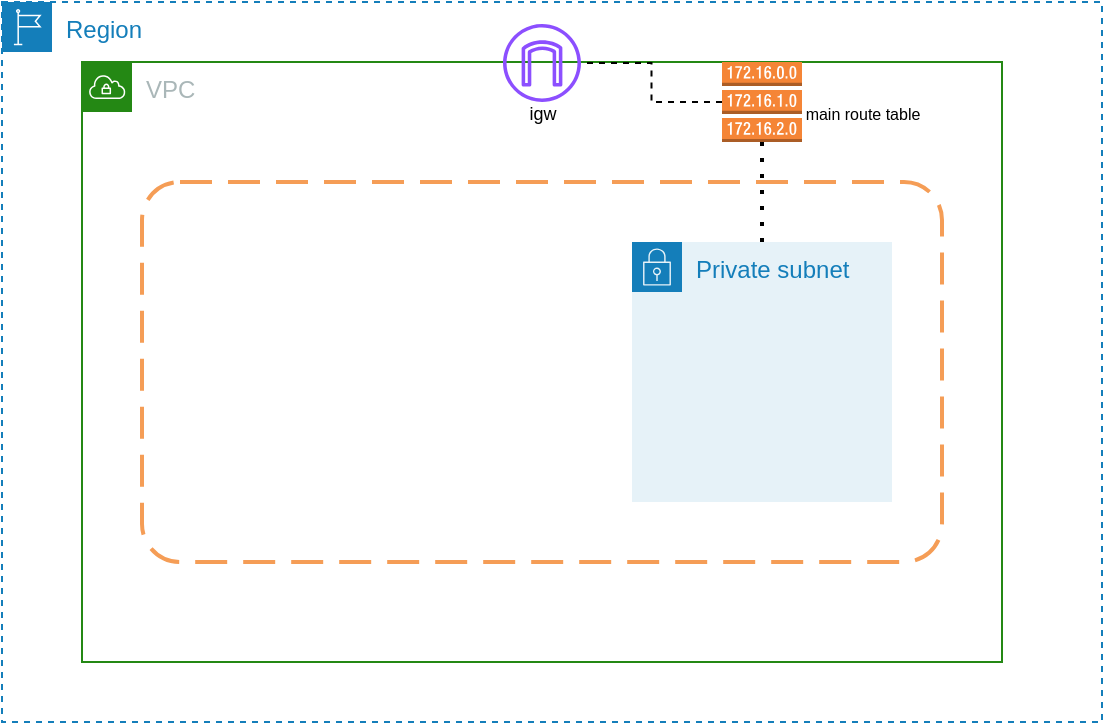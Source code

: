 <mxfile version="22.0.4" type="github">
  <diagram name="Page-1" id="h7wMuHqKb7oHtyUxFovA">
    <mxGraphModel dx="561" dy="378" grid="1" gridSize="10" guides="1" tooltips="1" connect="1" arrows="1" fold="1" page="1" pageScale="1" pageWidth="850" pageHeight="1100" math="0" shadow="0">
      <root>
        <mxCell id="0" />
        <mxCell id="1" parent="0" />
        <mxCell id="GTScB3tyNVSlyI0xP775-8" value="VPC" style="points=[[0,0],[0.25,0],[0.5,0],[0.75,0],[1,0],[1,0.25],[1,0.5],[1,0.75],[1,1],[0.75,1],[0.5,1],[0.25,1],[0,1],[0,0.75],[0,0.5],[0,0.25]];outlineConnect=0;gradientColor=none;html=1;whiteSpace=wrap;fontSize=12;fontStyle=0;container=1;pointerEvents=0;collapsible=0;recursiveResize=0;shape=mxgraph.aws4.group;grIcon=mxgraph.aws4.group_vpc;strokeColor=#248814;fillColor=none;verticalAlign=top;align=left;spacingLeft=30;fontColor=#AAB7B8;dashed=0;" vertex="1" parent="1">
          <mxGeometry x="210" y="350" width="460" height="300" as="geometry" />
        </mxCell>
        <mxCell id="GTScB3tyNVSlyI0xP775-9" value="Region" style="points=[[0,0],[0.25,0],[0.5,0],[0.75,0],[1,0],[1,0.25],[1,0.5],[1,0.75],[1,1],[0.75,1],[0.5,1],[0.25,1],[0,1],[0,0.75],[0,0.5],[0,0.25]];outlineConnect=0;gradientColor=none;html=1;whiteSpace=wrap;fontSize=12;fontStyle=0;container=1;pointerEvents=0;collapsible=0;recursiveResize=0;shape=mxgraph.aws4.group;grIcon=mxgraph.aws4.group_region;strokeColor=#147EBA;fillColor=none;verticalAlign=top;align=left;spacingLeft=30;fontColor=#147EBA;dashed=1;" vertex="1" parent="1">
          <mxGeometry x="170" y="320" width="550" height="360" as="geometry" />
        </mxCell>
        <mxCell id="GTScB3tyNVSlyI0xP775-10" value="" style="rounded=1;arcSize=10;dashed=1;strokeColor=#F59D56;fillColor=none;gradientColor=none;dashPattern=8 4;strokeWidth=2;movable=0;resizable=0;rotatable=0;deletable=0;editable=0;locked=1;connectable=0;" vertex="1" parent="GTScB3tyNVSlyI0xP775-9">
          <mxGeometry x="70" y="90" width="400" height="190" as="geometry" />
        </mxCell>
        <mxCell id="GTScB3tyNVSlyI0xP775-18" style="edgeStyle=orthogonalEdgeStyle;rounded=0;orthogonalLoop=1;jettySize=auto;html=1;exitX=0;exitY=0.5;exitDx=0;exitDy=0;exitPerimeter=0;dashed=1;endArrow=none;endFill=0;" edge="1" parent="GTScB3tyNVSlyI0xP775-9" source="GTScB3tyNVSlyI0xP775-12" target="GTScB3tyNVSlyI0xP775-16">
          <mxGeometry relative="1" as="geometry" />
        </mxCell>
        <mxCell id="GTScB3tyNVSlyI0xP775-12" value="" style="outlineConnect=0;dashed=0;verticalLabelPosition=bottom;verticalAlign=top;align=center;html=1;shape=mxgraph.aws3.route_table;fillColor=#F58536;gradientColor=none;" vertex="1" parent="GTScB3tyNVSlyI0xP775-9">
          <mxGeometry x="360" y="30" width="40" height="40" as="geometry" />
        </mxCell>
        <mxCell id="GTScB3tyNVSlyI0xP775-11" value="Private subnet" style="points=[[0,0],[0.25,0],[0.5,0],[0.75,0],[1,0],[1,0.25],[1,0.5],[1,0.75],[1,1],[0.75,1],[0.5,1],[0.25,1],[0,1],[0,0.75],[0,0.5],[0,0.25]];outlineConnect=0;gradientColor=none;html=1;whiteSpace=wrap;fontSize=12;fontStyle=0;container=1;pointerEvents=0;collapsible=0;recursiveResize=0;shape=mxgraph.aws4.group;grIcon=mxgraph.aws4.group_security_group;grStroke=0;strokeColor=#147EBA;fillColor=#E6F2F8;verticalAlign=top;align=left;spacingLeft=30;fontColor=#147EBA;dashed=0;" vertex="1" parent="GTScB3tyNVSlyI0xP775-9">
          <mxGeometry x="315" y="120" width="130" height="130" as="geometry" />
        </mxCell>
        <mxCell id="GTScB3tyNVSlyI0xP775-14" value="" style="endArrow=none;dashed=1;html=1;dashPattern=1 3;strokeWidth=2;rounded=0;entryX=0.5;entryY=1;entryDx=0;entryDy=0;entryPerimeter=0;" edge="1" parent="GTScB3tyNVSlyI0xP775-9" source="GTScB3tyNVSlyI0xP775-11" target="GTScB3tyNVSlyI0xP775-12">
          <mxGeometry width="50" height="50" relative="1" as="geometry">
            <mxPoint x="330" y="130" as="sourcePoint" />
            <mxPoint x="380" y="80" as="targetPoint" />
          </mxGeometry>
        </mxCell>
        <mxCell id="GTScB3tyNVSlyI0xP775-15" value="&lt;font style=&quot;font-size: 8px;&quot;&gt;main route table&lt;/font&gt;" style="text;html=1;align=center;verticalAlign=middle;resizable=0;points=[];autosize=1;strokeColor=none;fillColor=none;" vertex="1" parent="GTScB3tyNVSlyI0xP775-9">
          <mxGeometry x="390" y="40" width="80" height="30" as="geometry" />
        </mxCell>
        <mxCell id="GTScB3tyNVSlyI0xP775-16" value="" style="sketch=0;outlineConnect=0;fontColor=#232F3E;gradientColor=none;fillColor=#8C4FFF;strokeColor=none;dashed=0;verticalLabelPosition=bottom;verticalAlign=top;align=center;html=1;fontSize=12;fontStyle=0;aspect=fixed;pointerEvents=1;shape=mxgraph.aws4.internet_gateway;" vertex="1" parent="GTScB3tyNVSlyI0xP775-9">
          <mxGeometry x="250.5" y="11" width="39" height="39" as="geometry" />
        </mxCell>
        <mxCell id="GTScB3tyNVSlyI0xP775-17" value="&lt;font style=&quot;font-size: 9px;&quot;&gt;igw&lt;/font&gt;" style="text;html=1;align=center;verticalAlign=middle;resizable=0;points=[];autosize=1;strokeColor=none;fillColor=none;" vertex="1" parent="GTScB3tyNVSlyI0xP775-9">
          <mxGeometry x="250" y="40" width="40" height="30" as="geometry" />
        </mxCell>
      </root>
    </mxGraphModel>
  </diagram>
</mxfile>

